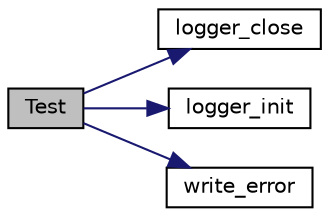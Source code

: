 digraph "Test"
{
 // LATEX_PDF_SIZE
  edge [fontname="Helvetica",fontsize="10",labelfontname="Helvetica",labelfontsize="10"];
  node [fontname="Helvetica",fontsize="10",shape=record];
  rankdir="LR";
  Node1 [label="Test",height=0.2,width=0.4,color="black", fillcolor="grey75", style="filled", fontcolor="black",tooltip=" "];
  Node1 -> Node2 [color="midnightblue",fontsize="10",style="solid",fontname="Helvetica"];
  Node2 [label="logger_close",height=0.2,width=0.4,color="black", fillcolor="white", style="filled",URL="$logger_8h.html#a919a00b5426a76a15d7425041e8029b4",tooltip="Close the logger system properly."];
  Node1 -> Node3 [color="midnightblue",fontsize="10",style="solid",fontname="Helvetica"];
  Node3 [label="logger_init",height=0.2,width=0.4,color="black", fillcolor="white", style="filled",URL="$logger_8h.html#adbd31571b49f4ff32cda46460abe6469",tooltip="Init the logger system."];
  Node1 -> Node4 [color="midnightblue",fontsize="10",style="solid",fontname="Helvetica"];
  Node4 [label="write_error",height=0.2,width=0.4,color="black", fillcolor="white", style="filled",URL="$logger_8h.html#aa2f6842f436362eed5f832d3b6611165",tooltip="Log an error message."];
}
